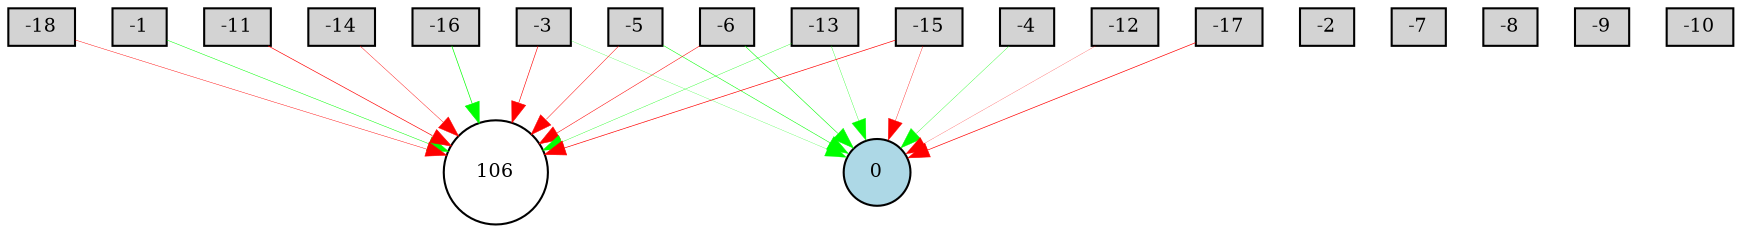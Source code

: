 digraph {
	node [fontsize=9 height=0.2 shape=circle width=0.2]
	-1 [fillcolor=lightgray shape=box style=filled]
	-2 [fillcolor=lightgray shape=box style=filled]
	-3 [fillcolor=lightgray shape=box style=filled]
	-4 [fillcolor=lightgray shape=box style=filled]
	-5 [fillcolor=lightgray shape=box style=filled]
	-6 [fillcolor=lightgray shape=box style=filled]
	-7 [fillcolor=lightgray shape=box style=filled]
	-8 [fillcolor=lightgray shape=box style=filled]
	-9 [fillcolor=lightgray shape=box style=filled]
	-10 [fillcolor=lightgray shape=box style=filled]
	-11 [fillcolor=lightgray shape=box style=filled]
	-12 [fillcolor=lightgray shape=box style=filled]
	-13 [fillcolor=lightgray shape=box style=filled]
	-14 [fillcolor=lightgray shape=box style=filled]
	-15 [fillcolor=lightgray shape=box style=filled]
	-16 [fillcolor=lightgray shape=box style=filled]
	-17 [fillcolor=lightgray shape=box style=filled]
	-18 [fillcolor=lightgray shape=box style=filled]
	0 [fillcolor=lightblue style=filled]
	106 [fillcolor=white style=filled]
	-12 -> 0 [color=red penwidth=0.10617756027773315 style=solid]
	-6 -> 0 [color=green penwidth=0.2741742249942758 style=solid]
	-18 -> 106 [color=red penwidth=0.20903254797952645 style=solid]
	-16 -> 106 [color=green penwidth=0.328203652772325 style=solid]
	-14 -> 106 [color=red penwidth=0.19863049802066268 style=solid]
	-5 -> 0 [color=green penwidth=0.257059655535814 style=solid]
	-5 -> 106 [color=red penwidth=0.2246760068278496 style=solid]
	-13 -> 106 [color=green penwidth=0.16689653358988926 style=solid]
	-6 -> 106 [color=red penwidth=0.2496630999841812 style=solid]
	-4 -> 0 [color=green penwidth=0.16100630780613018 style=solid]
	-13 -> 0 [color=green penwidth=0.15483378976257756 style=solid]
	-15 -> 106 [color=red penwidth=0.32002745959673856 style=solid]
	-15 -> 0 [color=red penwidth=0.17715240767502755 style=solid]
	-3 -> 0 [color=green penwidth=0.11348761509057421 style=solid]
	-1 -> 106 [color=green penwidth=0.23639233580845095 style=solid]
	-3 -> 106 [color=red penwidth=0.2944407638999852 style=solid]
	-11 -> 106 [color=red penwidth=0.31111531704304407 style=solid]
	-17 -> 0 [color=red penwidth=0.32159950671041365 style=solid]
}
